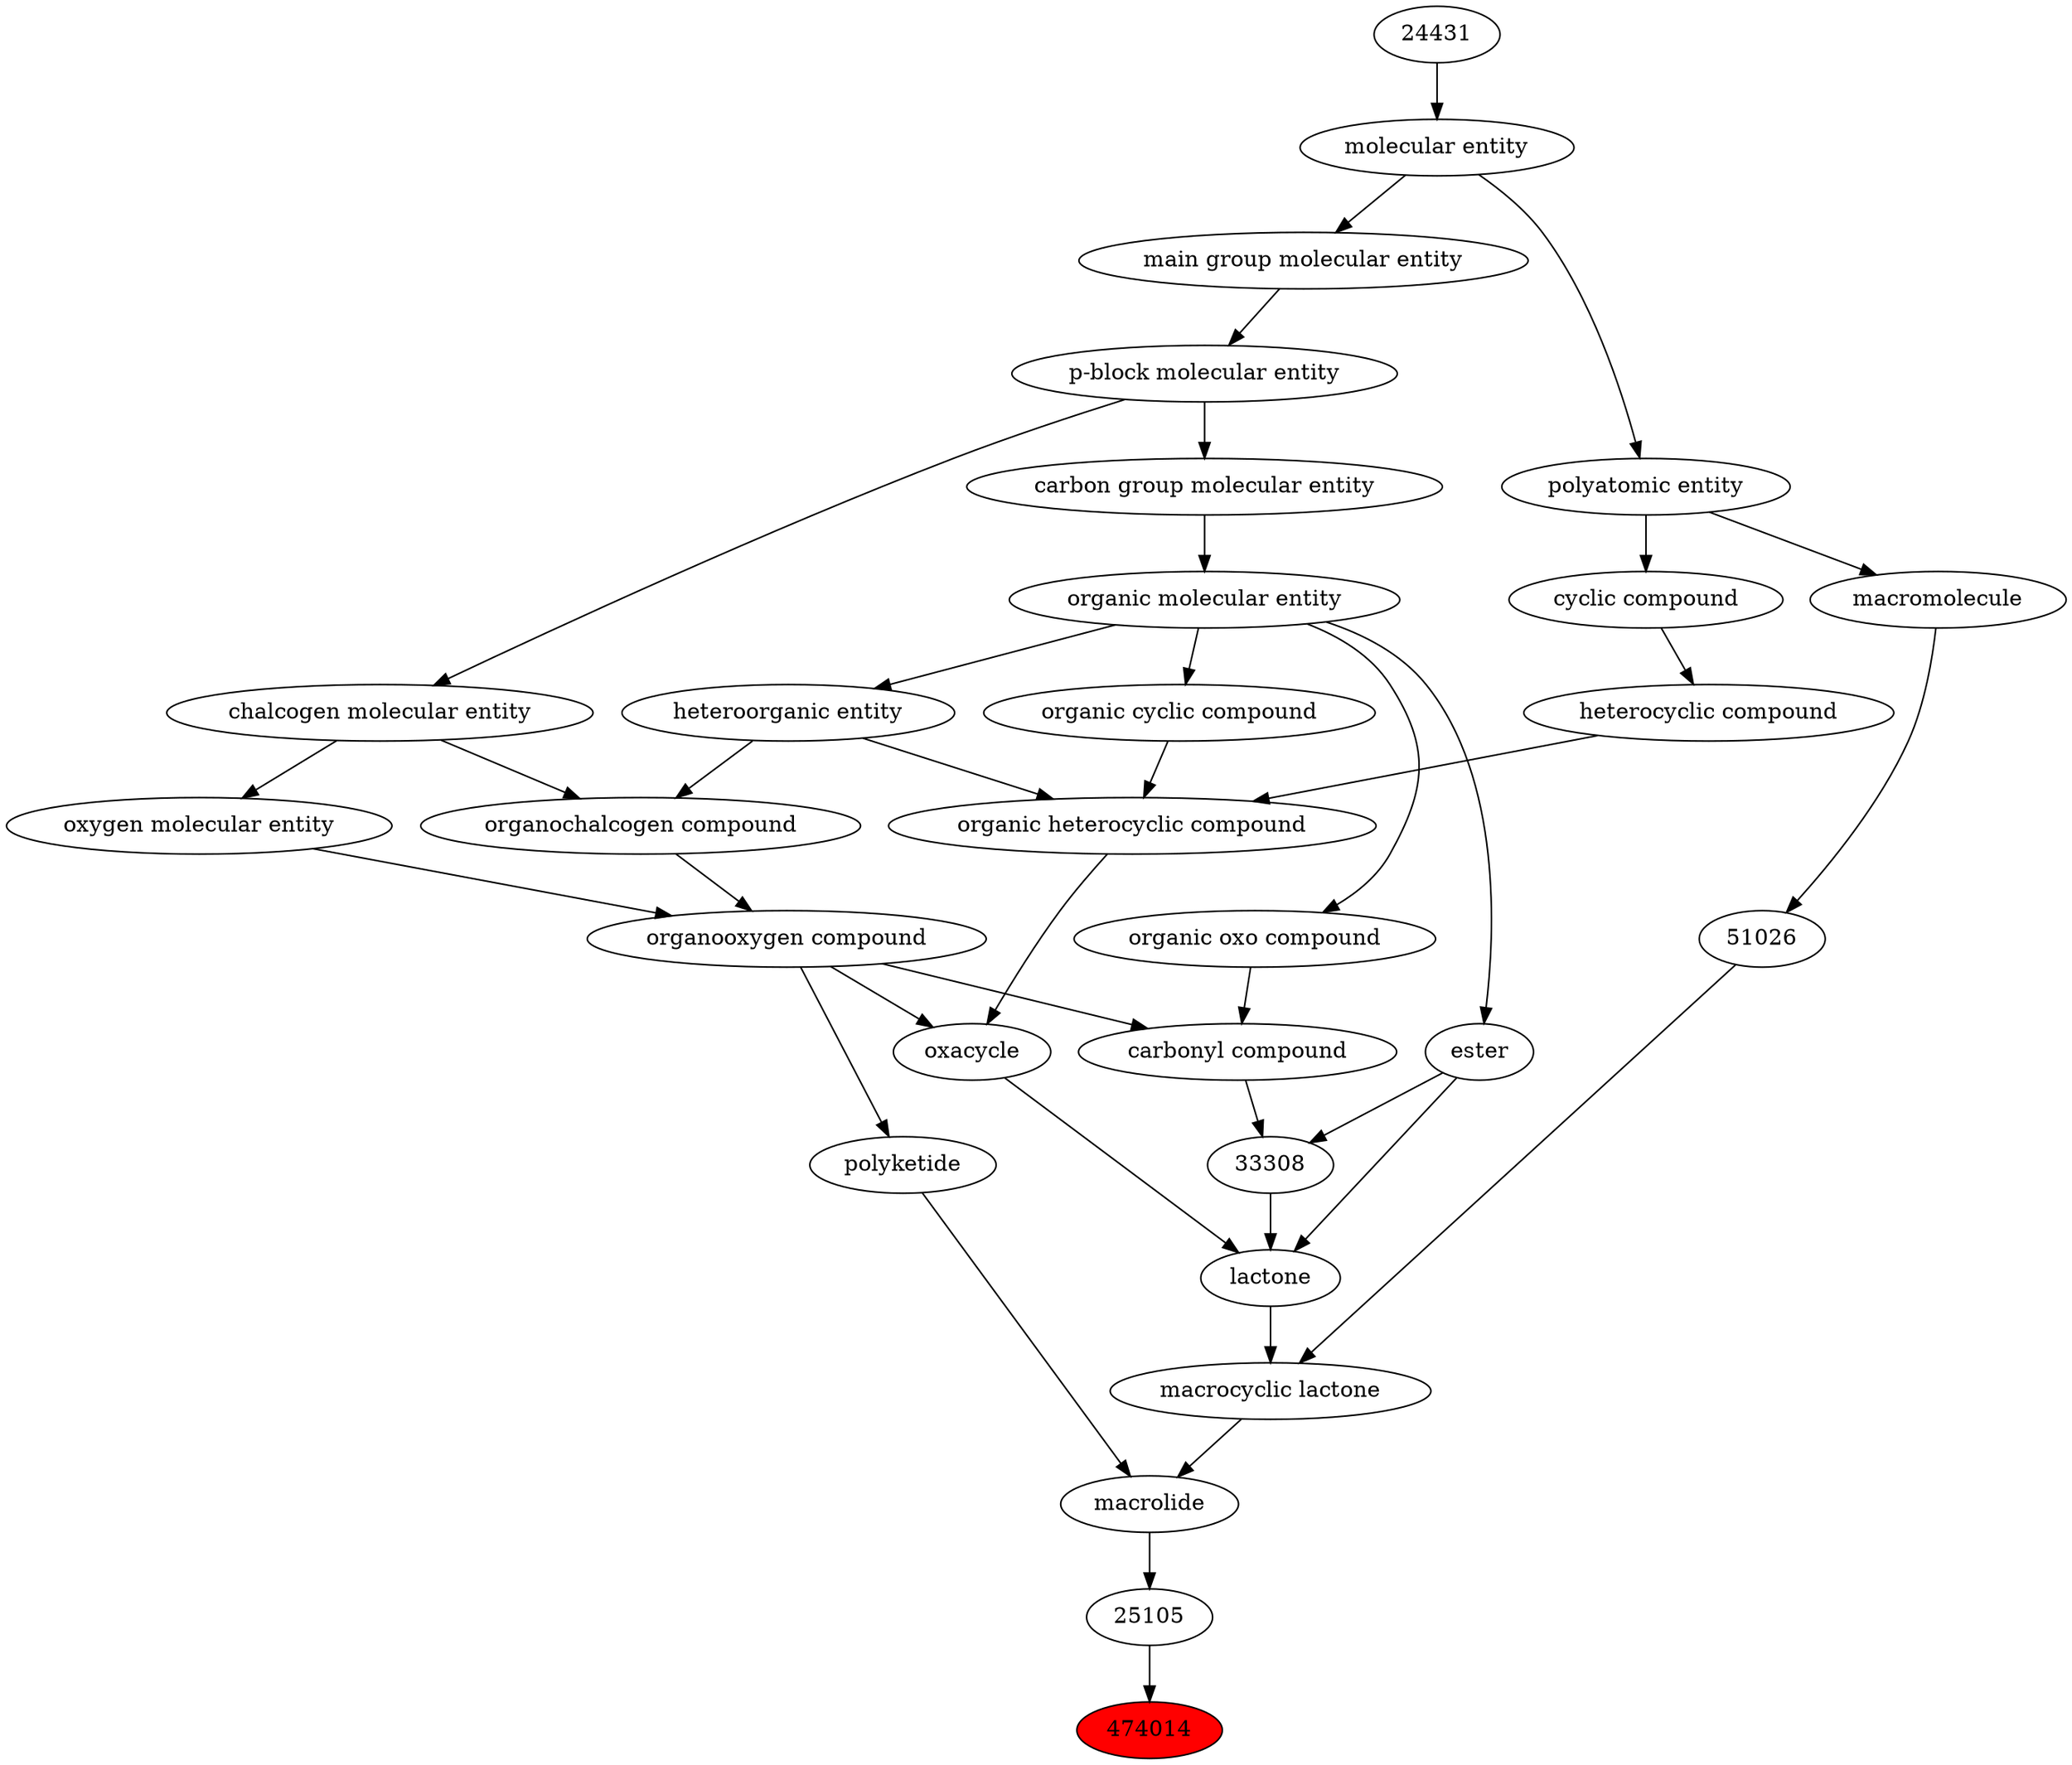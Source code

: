 digraph tree{ 
474014 [label="474014" fillcolor=red style=filled]
25105 -> 474014
25105 [label="25105"]
25106 -> 25105
25106 [label="macrolide"]
26188 -> 25106
63944 -> 25106
26188 [label="polyketide"]
36963 -> 26188
63944 [label="macrocyclic lactone"]
25000 -> 63944
51026 -> 63944
36963 [label="organooxygen compound"]
36962 -> 36963
25806 -> 36963
25000 [label="lactone"]
33308 -> 25000
35701 -> 25000
38104 -> 25000
51026 [label="51026"]
33839 -> 51026
36962 [label="organochalcogen compound"]
33285 -> 36962
33304 -> 36962
25806 [label="oxygen molecular entity"]
33304 -> 25806
33308 [label="33308"]
36586 -> 33308
35701 -> 33308
35701 [label="ester"]
50860 -> 35701
38104 [label="oxacycle"]
24532 -> 38104
36963 -> 38104
33839 [label="macromolecule"]
36357 -> 33839
33285 [label="heteroorganic entity"]
50860 -> 33285
33304 [label="chalcogen molecular entity"]
33675 -> 33304
36586 [label="carbonyl compound"]
36587 -> 36586
36963 -> 36586
50860 [label="organic molecular entity"]
33582 -> 50860
24532 [label="organic heterocyclic compound"]
33285 -> 24532
33832 -> 24532
5686 -> 24532
36357 [label="polyatomic entity"]
23367 -> 36357
33675 [label="p-block molecular entity"]
33579 -> 33675
36587 [label="organic oxo compound"]
50860 -> 36587
33582 [label="carbon group molecular entity"]
33675 -> 33582
33832 [label="organic cyclic compound"]
50860 -> 33832
5686 [label="heterocyclic compound"]
33595 -> 5686
23367 [label="molecular entity"]
24431 -> 23367
33579 [label="main group molecular entity"]
23367 -> 33579
33595 [label="cyclic compound"]
36357 -> 33595
24431 [label="24431"]
}